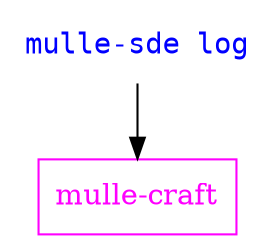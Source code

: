 digraph G {
    graph [rankdir = TD];

    node[shape=record];

    "mulle-sde log"  [ label="mulle-sde log", shape="none", fontname="monospace", fontcolor="blue"]

    "mulle-sde log"  -> "mulle-craft"

    "mulle-craft"    [ color="magenta", fontcolor="magenta"]
}
